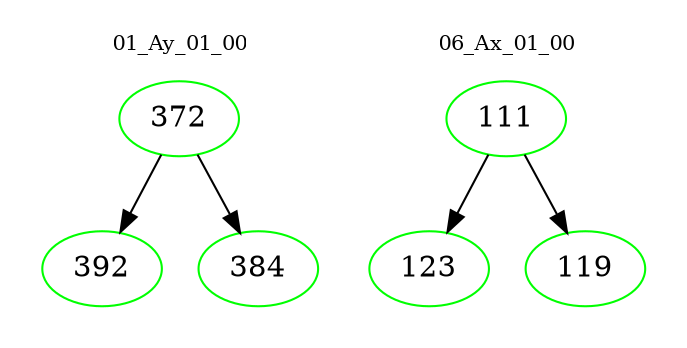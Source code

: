 digraph{
subgraph cluster_0 {
color = white
label = "01_Ay_01_00";
fontsize=10;
T0_372 [label="372", color="green"]
T0_372 -> T0_392 [color="black"]
T0_392 [label="392", color="green"]
T0_372 -> T0_384 [color="black"]
T0_384 [label="384", color="green"]
}
subgraph cluster_1 {
color = white
label = "06_Ax_01_00";
fontsize=10;
T1_111 [label="111", color="green"]
T1_111 -> T1_123 [color="black"]
T1_123 [label="123", color="green"]
T1_111 -> T1_119 [color="black"]
T1_119 [label="119", color="green"]
}
}
